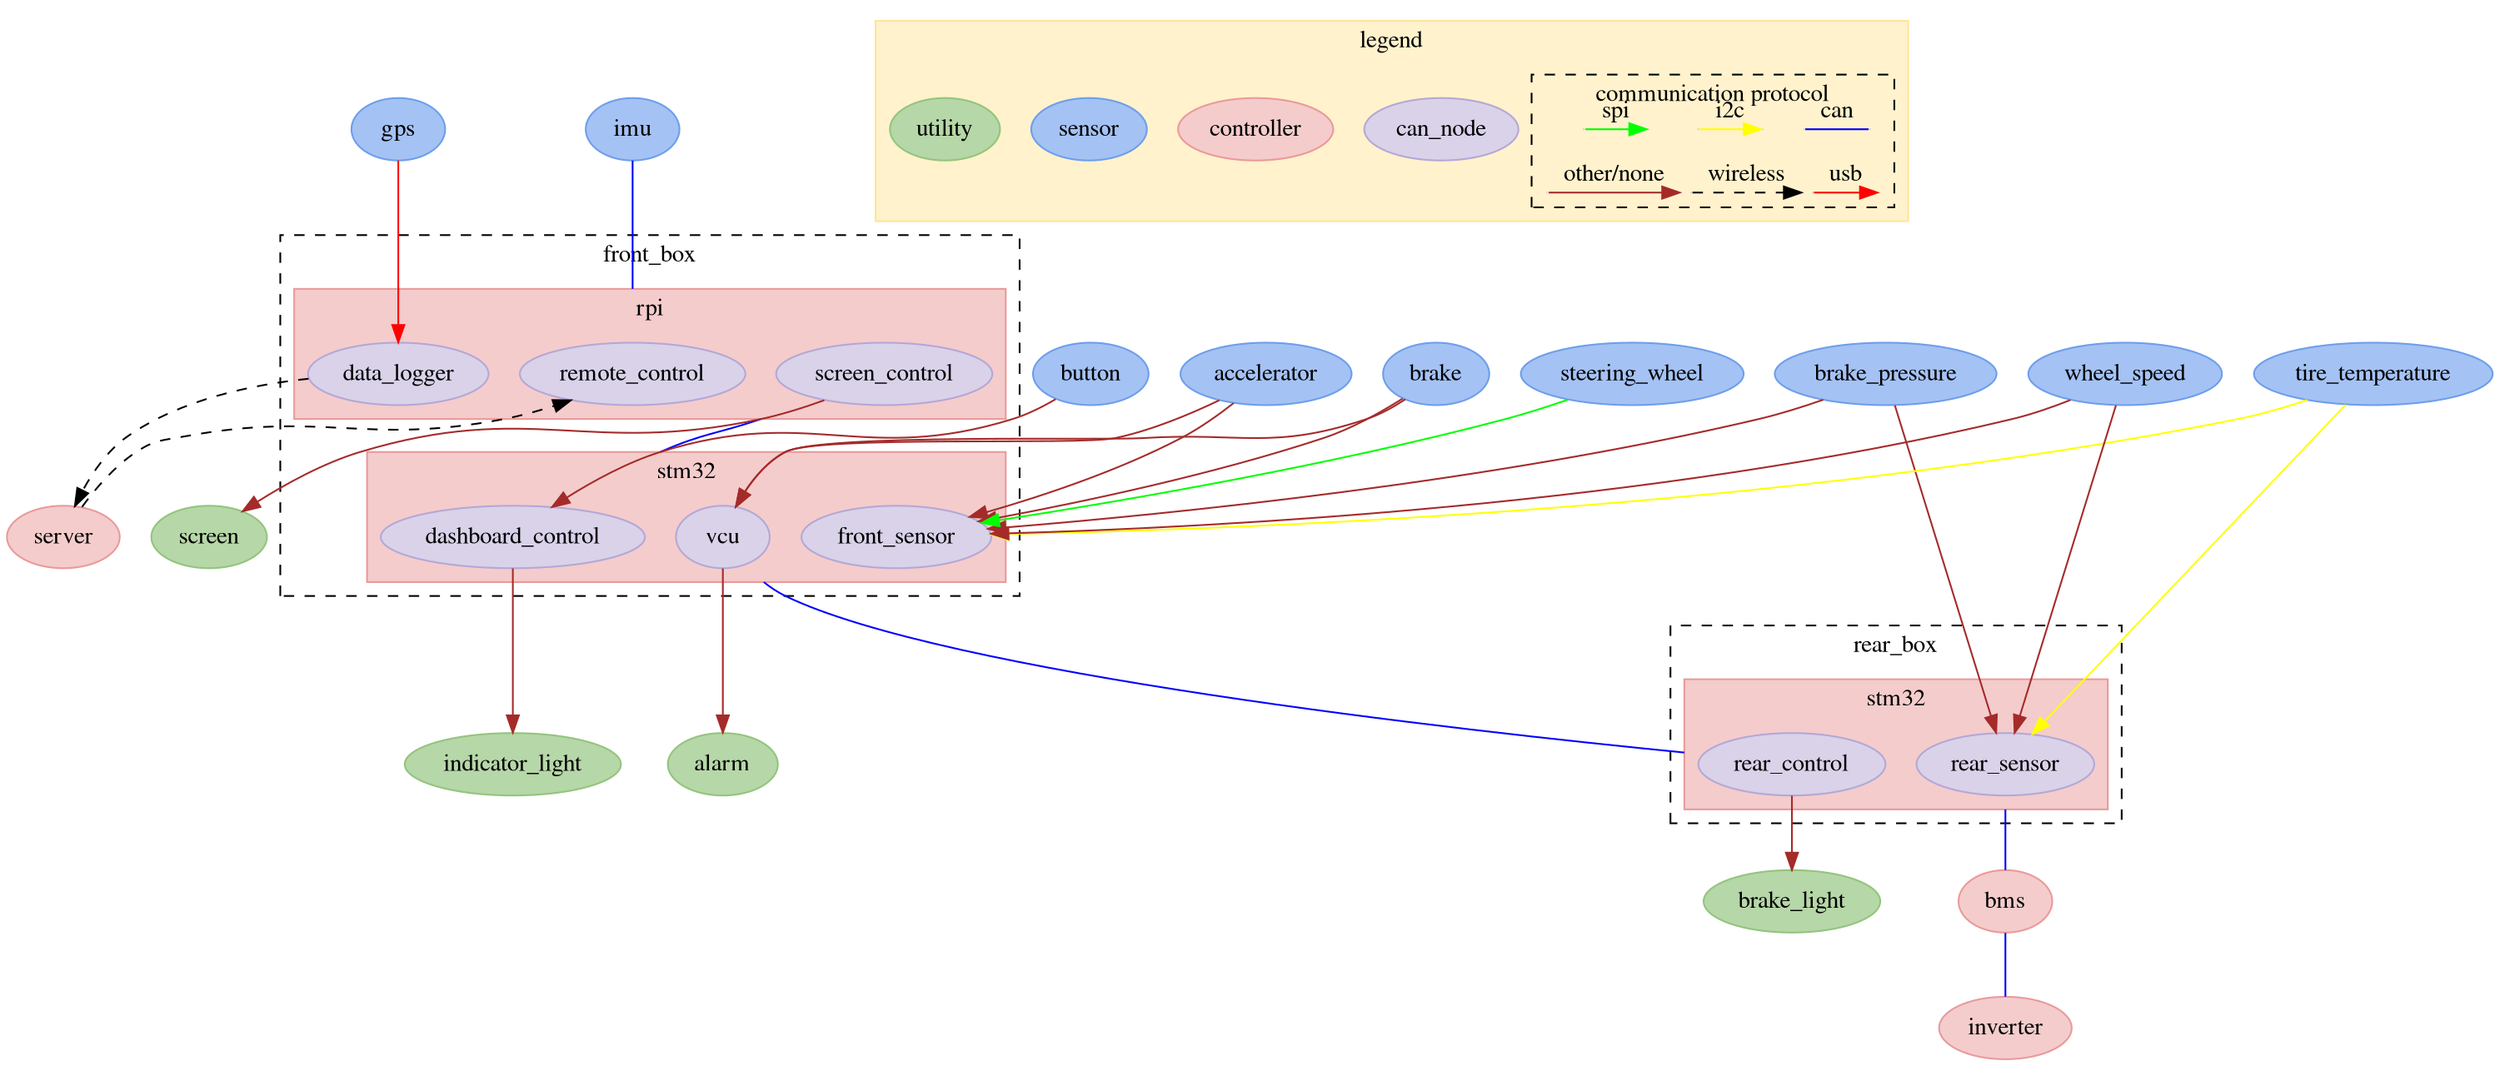 digraph electrical_system {
    layout=dot
    compound=true
    graph[fontname=Times]
    node[shape=ellipse style=filled fontname=Times]
    edge[fontname=Times]
    
    subgraph controller {
        node[color="#ea9999" fillcolor="#f4cccc"]
        
        subgraph cluster_front_box {
            style=dashed
            label=front_box

            subgraph cluster_front_box_stm32 {
                style=filled
                color="#ea9999"
                fillcolor="#f4cccc"
                label=stm32
                
                node[color="#b4a7d6" fillcolor="#d9d2e9"]
                {rank=same dashboard_control front_sensor vcu}
                dashboard_control[label=dashboard_control]
                front_sensor[label=front_sensor]
                vcu[label=vcu]
            }

            subgraph cluster_front_box_rpi {
                style=filled
                color="#ea9999"
                fillcolor="#f4cccc"
                label=rpi
                
                node[color="#b4a7d6" fillcolor="#d9d2e9"]
                {rank=same data_logger remote_control}
                data_logger[label=data_logger]
                remote_control[label=remote_control]
                screen_control[label=screen_control]
            }
        }

        subgraph cluster_rear_box {
            style=dashed
            label=rear_box

            subgraph cluster_rear_box_stm32 {
                style=filled
                color="#ea9999"
                fillcolor="#f4cccc"
                label=stm32

                node[color="#b4a7d6" fillcolor="#d9d2e9"]
                {rank=same rear_control rear_sensor}
                rear_control[label=rear_control]
                rear_sensor[label=rear_sensor]
            }
        }
        
        bms[label=bms]
        inverter[label=inverter]
        server[label=server]
    }
    
    subgraph sensor {
        node[color="#6d9eeb" fillcolor="#a4c2f4"]
        accelerator[label=accelerator]
        brake[label=brake]
        brake_pressure[label=brake_pressure]
        button[label=button]
        gps[label=gps]
        imu[label=imu]
        steering_wheel[label=steering_wheel]
        tire_temperature[label=tire_temperature]
        wheel_speed[label=wheel_speed]
    }
    
    subgraph utility {
        node[color="#93c47d" fillcolor="#b6d7a8"]
        alarm[label=alarm]
        brake_light[label=brake_light]
        indicator_light[label=indicator_light]
        screen[label=screen]
    }
    
    // communication
    // can
    edge[arrowhead=none]
    edge[color=blue]
    imu->remote_control[lhead=cluster_front_box_rpi]
    screen_control->dashboard_control[lhead=cluster_front_box_stm32 ltail=cluster_front_box_rpi]
    vcu->rear_control[lhead=cluster_rear_box_stm32 ltail=cluster_front_box_stm32]
    rear_sensor->bms[ltail=cluster_rear_box_stm32]
    bms->inverter
    edge[arrowhead=normal]
    
    // i2c
    edge[color=yellow]
    tire_temperature->front_sensor
    tire_temperature->rear_sensor
    
    // spi
    edge[color=green]
    steering_wheel->front_sensor
    
    // usb
    edge[color=red]
    gps->data_logger
    
    // wireless
    edge[color=black]
    edge[style=dashed]
    data_logger->server
    server->remote_control
    edge[style=solid]
    
    // other/none
    edge[color=brown]
    accelerator->front_sensor
    accelerator->vcu
    brake->front_sensor
    brake->vcu
    brake_pressure->front_sensor
    brake_pressure->rear_sensor
    button->dashboard_control
    dashboard_control->indicator_light
    rear_control->brake_light
    screen_control->screen
    vcu->alarm
    wheel_speed->front_sensor
    wheel_speed->rear_sensor
    
    subgraph cluster_legend {
		style=filled
		color="#ffe599"
        fillcolor="#fff2cc"
		label =legend
        can_node[color="#b4a7d6" fillcolor="#d9d2e9" label=can_node]
        controller[color="#ea9999" fillcolor="#f4cccc" label=controller]
        sensor[color="#6d9eeb" fillcolor="#a4c2f4" label=sensor]
        utility[color="#93c47d" fillcolor="#b6d7a8" label=utility]
        
        subgraph cluster_communication_protocol {
            color=black
            style=dashed
            label="communication protocol"
            {rank=same n0 n1 n2 n3 n4 n5}
            {rank=sink n6 n7 n8 n9 n10 n11}
            n0[label="" shape=none height=0 width=0]
            n1[label="" shape=none height=0 width=0]
            n2[label="" shape=none height=0 width=0]
            n3[label="" shape=none height=0 width=0]
            n4[label="" shape=none height=0 width=0]
            n5[label="" shape=none height=0 width=0]
            n6[label="" shape=none height=0 width=0]
            n7[label="" shape=none height=0 width=0]
            n8[label="" shape=none height=0 width=0]
            n9[label="" shape=none height=0 width=0]
            n10[label="" shape=none height=0 width=0]
            n11[label="" shape=none height=0 width=0]
            n0->n1[label=can arrowhead=none color=blue]
            n2->n3[label=i2c color=yellow]
            n4->n5[label=spi color=green]
            n6->n7[label=usb color=red]
            n8->n9[label=wireless style=dashed color=black]
            n10->n11[label="other/none" color=brown]
        }
	}
}
